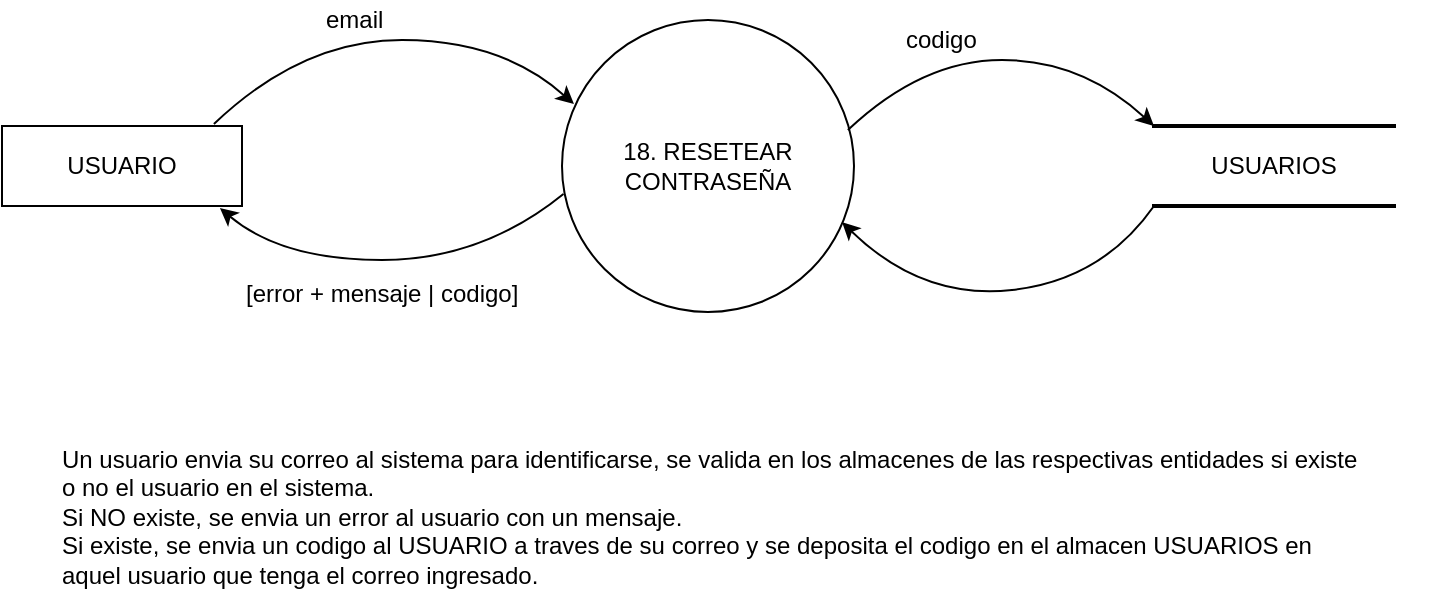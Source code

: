 <mxfile version="12.3.8" type="google" pages="1"><diagram id="Ux8ze5Yz-_6EQJssXwc4" name="Page-1"><mxGraphModel dx="1222" dy="709" grid="1" gridSize="10" guides="1" tooltips="1" connect="1" arrows="1" fold="1" page="1" pageScale="1" pageWidth="827" pageHeight="1169" math="0" shadow="0"><root><mxCell id="0"/><mxCell id="1" parent="0"/><mxCell id="jWYEItGnxgDNFcLnIuQC-2" value="18. RESETEAR CONTRASEÑA" style="ellipse;whiteSpace=wrap;html=1;aspect=fixed;" parent="1" vertex="1"><mxGeometry x="320" y="170" width="146" height="146" as="geometry"/></mxCell><mxCell id="jWYEItGnxgDNFcLnIuQC-3" value="USUARIO" style="rounded=0;whiteSpace=wrap;html=1;" parent="1" vertex="1"><mxGeometry x="40" y="223" width="120" height="40" as="geometry"/></mxCell><mxCell id="GZ9Avu8qgIeDrU4DnCnH-18" value="codigo" style="text;html=1;resizable=0;points=[];autosize=1;align=left;verticalAlign=top;spacingTop=-4;" parent="1" vertex="1"><mxGeometry x="490" y="170" width="50" height="20" as="geometry"/></mxCell><mxCell id="GZ9Avu8qgIeDrU4DnCnH-19" value="" style="curved=1;endArrow=classic;html=1;exitX=0.883;exitY=-0.025;exitDx=0;exitDy=0;entryX=0.041;entryY=0.288;entryDx=0;entryDy=0;entryPerimeter=0;exitPerimeter=0;" parent="1" source="jWYEItGnxgDNFcLnIuQC-3" target="jWYEItGnxgDNFcLnIuQC-2" edge="1"><mxGeometry width="50" height="50" relative="1" as="geometry"><mxPoint x="50" y="410" as="sourcePoint"/><mxPoint x="170" y="100" as="targetPoint"/><Array as="points"><mxPoint x="190" y="180"/><mxPoint x="290" y="180"/></Array></mxGeometry></mxCell><mxCell id="GZ9Avu8qgIeDrU4DnCnH-20" value="[error + mensaje | codigo]" style="text;html=1;resizable=0;points=[];autosize=1;align=left;verticalAlign=top;spacingTop=-4;" parent="1" vertex="1"><mxGeometry x="160" y="296.5" width="160" height="20" as="geometry"/></mxCell><mxCell id="GZ9Avu8qgIeDrU4DnCnH-31" value="email" style="text;html=1;resizable=0;points=[];autosize=1;align=left;verticalAlign=top;spacingTop=-4;" parent="1" vertex="1"><mxGeometry x="200" y="160" width="50" height="20" as="geometry"/></mxCell><mxCell id="GZ9Avu8qgIeDrU4DnCnH-32" value="" style="curved=1;endArrow=classic;html=1;exitX=0.005;exitY=0.596;exitDx=0;exitDy=0;exitPerimeter=0;entryX=0.908;entryY=1.025;entryDx=0;entryDy=0;entryPerimeter=0;" parent="1" source="jWYEItGnxgDNFcLnIuQC-2" target="jWYEItGnxgDNFcLnIuQC-3" edge="1"><mxGeometry width="50" height="50" relative="1" as="geometry"><mxPoint x="200" y="300" as="sourcePoint"/><mxPoint x="100" y="490" as="targetPoint"/><Array as="points"><mxPoint x="280" y="290"/><mxPoint x="180" y="290"/></Array></mxGeometry></mxCell><mxCell id="GZ9Avu8qgIeDrU4DnCnH-38" value="USUARIOS" style="shape=partialRectangle;whiteSpace=wrap;html=1;left=0;right=0;fillColor=none;strokeWidth=2;" parent="1" vertex="1"><mxGeometry x="616" y="223" width="120" height="40" as="geometry"/></mxCell><mxCell id="GZ9Avu8qgIeDrU4DnCnH-51" value="" style="curved=1;endArrow=classic;html=1;exitX=0;exitY=1;exitDx=0;exitDy=0;entryX=0.959;entryY=0.692;entryDx=0;entryDy=0;entryPerimeter=0;" parent="1" source="GZ9Avu8qgIeDrU4DnCnH-38" target="jWYEItGnxgDNFcLnIuQC-2" edge="1"><mxGeometry width="50" height="50" relative="1" as="geometry"><mxPoint x="669" y="321.5" as="sourcePoint"/><mxPoint x="500" y="270" as="targetPoint"/><Array as="points"><mxPoint x="590" y="300"/><mxPoint x="500" y="310"/></Array></mxGeometry></mxCell><mxCell id="GZ9Avu8qgIeDrU4DnCnH-54" value="&lt;div&gt;Un usuario envia su correo al sistema para identificarse, se valida en los almacenes de las respectivas entidades si existe&lt;/div&gt;&lt;div&gt;o no el usuario en el sistema.&lt;/div&gt;&lt;div&gt;Si NO existe, se envia un error al usuario con un mensaje.&lt;/div&gt;&lt;div&gt;Si existe, se envia un codigo al USUARIO a traves de su correo y se deposita el codigo en el almacen USUARIOS en&lt;/div&gt;&lt;div&gt;aquel usuario que tenga el correo ingresado.&lt;br&gt;&lt;/div&gt;" style="text;html=1;resizable=0;points=[];autosize=1;align=left;verticalAlign=top;spacingTop=-4;" parent="1" vertex="1"><mxGeometry x="68" y="380" width="690" height="70" as="geometry"/></mxCell><mxCell id="KejJRE8Wp9s603X1Zuc4-4" value="" style="curved=1;endArrow=classic;html=1;exitX=0.979;exitY=0.377;exitDx=0;exitDy=0;entryX=0;entryY=0;entryDx=0;entryDy=0;exitPerimeter=0;" parent="1" source="jWYEItGnxgDNFcLnIuQC-2" target="GZ9Avu8qgIeDrU4DnCnH-38" edge="1"><mxGeometry width="50" height="50" relative="1" as="geometry"><mxPoint x="469.96" y="223" as="sourcePoint"/><mxPoint x="649.986" y="213.048" as="targetPoint"/><Array as="points"><mxPoint x="500" y="190"/><mxPoint x="580" y="190"/></Array></mxGeometry></mxCell></root></mxGraphModel></diagram></mxfile>